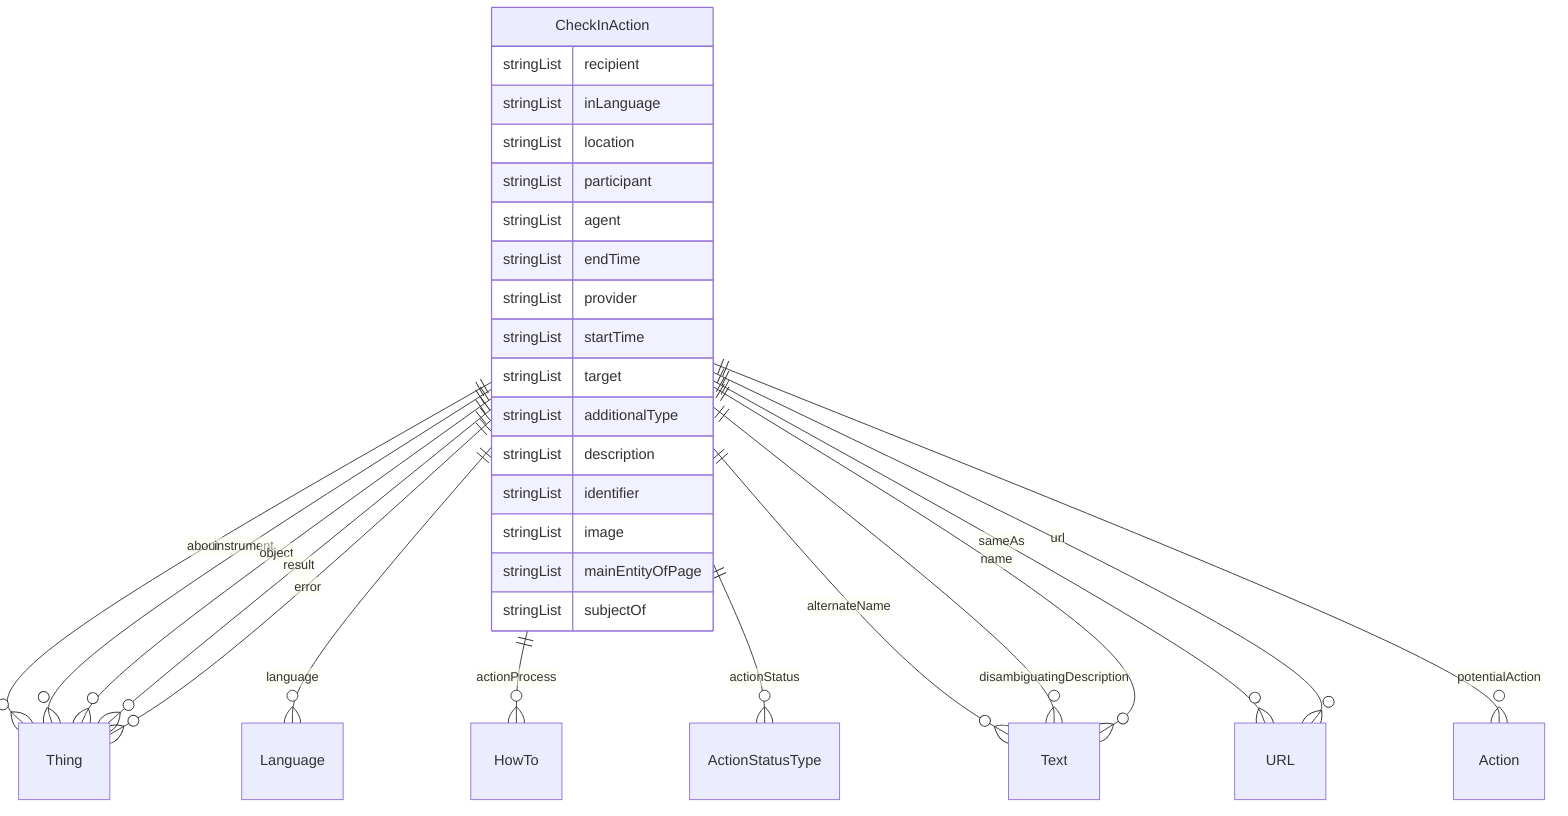 erDiagram
CheckInAction {
    stringList recipient  
    stringList inLanguage  
    stringList location  
    stringList participant  
    stringList agent  
    stringList endTime  
    stringList provider  
    stringList startTime  
    stringList target  
    stringList additionalType  
    stringList description  
    stringList identifier  
    stringList image  
    stringList mainEntityOfPage  
    stringList subjectOf  
}

CheckInAction ||--}o Thing : "about"
CheckInAction ||--}o Language : "language"
CheckInAction ||--}o Thing : "instrument"
CheckInAction ||--}o Thing : "object"
CheckInAction ||--}o Thing : "result"
CheckInAction ||--}o HowTo : "actionProcess"
CheckInAction ||--}o ActionStatusType : "actionStatus"
CheckInAction ||--}o Thing : "error"
CheckInAction ||--}o Text : "alternateName"
CheckInAction ||--}o Text : "disambiguatingDescription"
CheckInAction ||--}o Text : "name"
CheckInAction ||--}o URL : "sameAs"
CheckInAction ||--}o Action : "potentialAction"
CheckInAction ||--}o URL : "url"